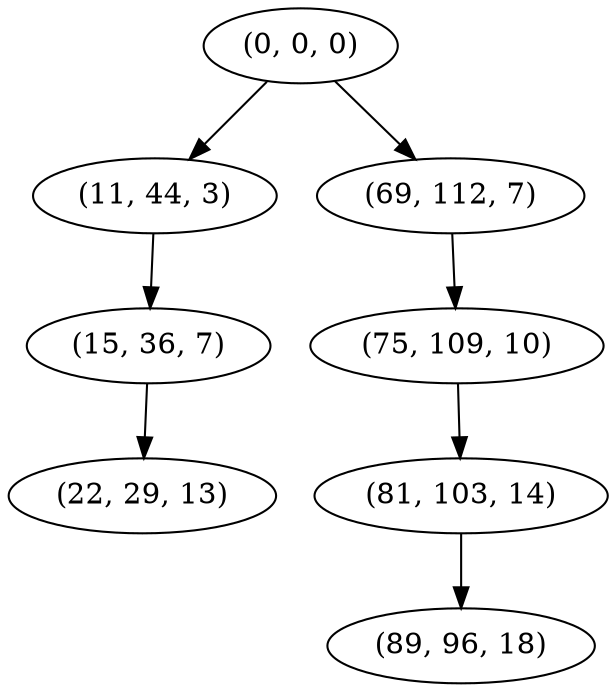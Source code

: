 digraph tree {
    "(0, 0, 0)";
    "(11, 44, 3)";
    "(15, 36, 7)";
    "(22, 29, 13)";
    "(69, 112, 7)";
    "(75, 109, 10)";
    "(81, 103, 14)";
    "(89, 96, 18)";
    "(0, 0, 0)" -> "(11, 44, 3)";
    "(0, 0, 0)" -> "(69, 112, 7)";
    "(11, 44, 3)" -> "(15, 36, 7)";
    "(15, 36, 7)" -> "(22, 29, 13)";
    "(69, 112, 7)" -> "(75, 109, 10)";
    "(75, 109, 10)" -> "(81, 103, 14)";
    "(81, 103, 14)" -> "(89, 96, 18)";
}
